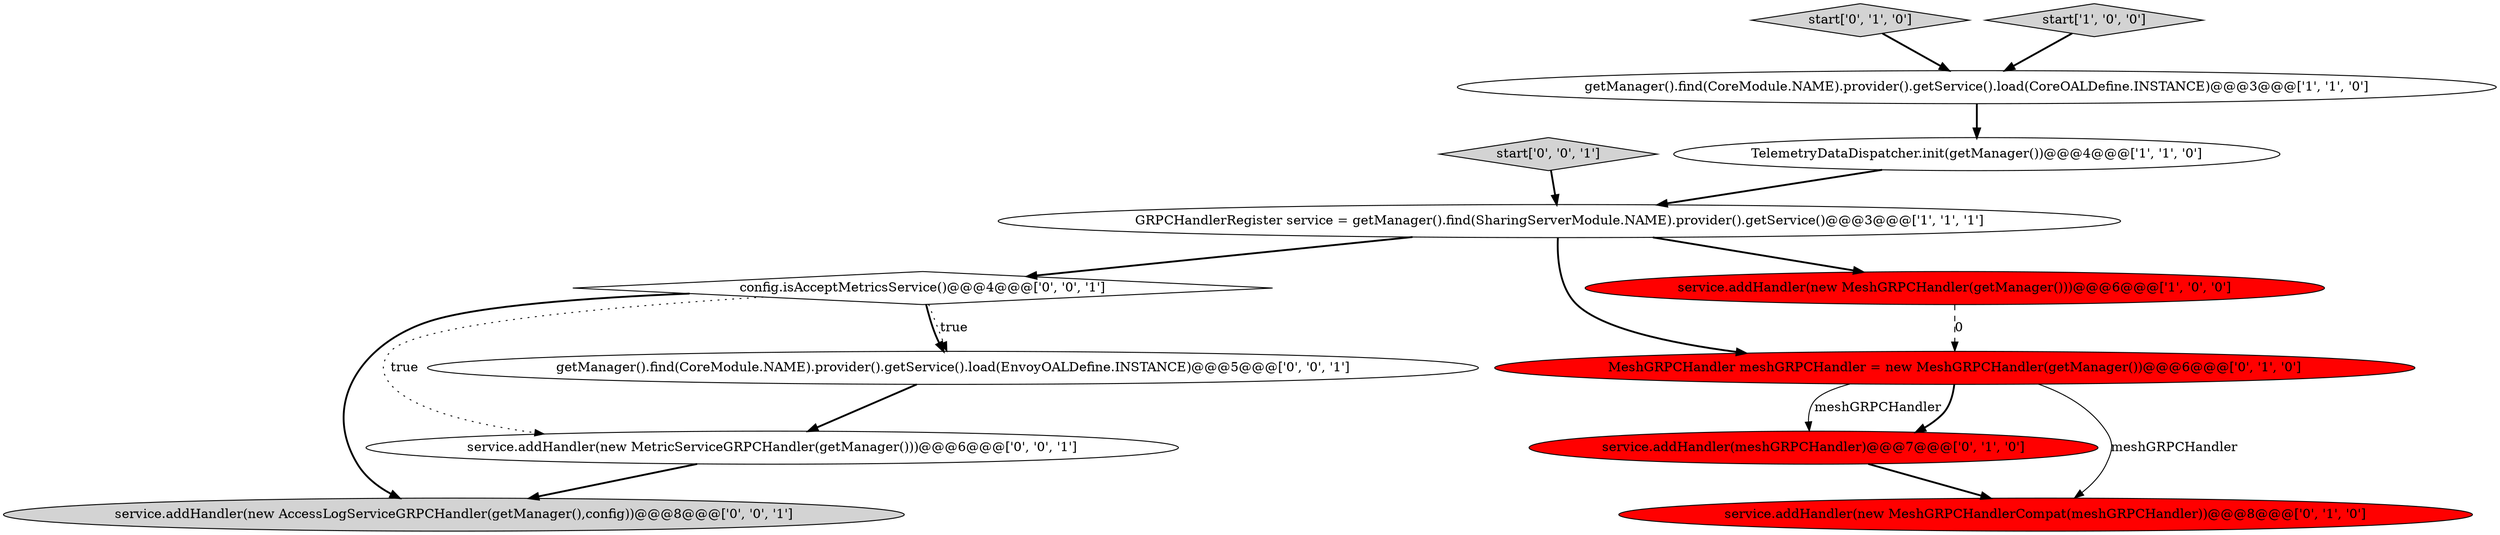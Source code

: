 digraph {
1 [style = filled, label = "GRPCHandlerRegister service = getManager().find(SharingServerModule.NAME).provider().getService()@@@3@@@['1', '1', '1']", fillcolor = white, shape = ellipse image = "AAA0AAABBB1BBB"];
6 [style = filled, label = "service.addHandler(meshGRPCHandler)@@@7@@@['0', '1', '0']", fillcolor = red, shape = ellipse image = "AAA1AAABBB2BBB"];
12 [style = filled, label = "config.isAcceptMetricsService()@@@4@@@['0', '0', '1']", fillcolor = white, shape = diamond image = "AAA0AAABBB3BBB"];
11 [style = filled, label = "service.addHandler(new AccessLogServiceGRPCHandler(getManager(),config))@@@8@@@['0', '0', '1']", fillcolor = lightgray, shape = ellipse image = "AAA0AAABBB3BBB"];
4 [style = filled, label = "getManager().find(CoreModule.NAME).provider().getService().load(CoreOALDefine.INSTANCE)@@@3@@@['1', '1', '0']", fillcolor = white, shape = ellipse image = "AAA0AAABBB1BBB"];
8 [style = filled, label = "service.addHandler(new MeshGRPCHandlerCompat(meshGRPCHandler))@@@8@@@['0', '1', '0']", fillcolor = red, shape = ellipse image = "AAA1AAABBB2BBB"];
9 [style = filled, label = "start['0', '0', '1']", fillcolor = lightgray, shape = diamond image = "AAA0AAABBB3BBB"];
7 [style = filled, label = "MeshGRPCHandler meshGRPCHandler = new MeshGRPCHandler(getManager())@@@6@@@['0', '1', '0']", fillcolor = red, shape = ellipse image = "AAA1AAABBB2BBB"];
10 [style = filled, label = "service.addHandler(new MetricServiceGRPCHandler(getManager()))@@@6@@@['0', '0', '1']", fillcolor = white, shape = ellipse image = "AAA0AAABBB3BBB"];
5 [style = filled, label = "start['0', '1', '0']", fillcolor = lightgray, shape = diamond image = "AAA0AAABBB2BBB"];
0 [style = filled, label = "start['1', '0', '0']", fillcolor = lightgray, shape = diamond image = "AAA0AAABBB1BBB"];
3 [style = filled, label = "TelemetryDataDispatcher.init(getManager())@@@4@@@['1', '1', '0']", fillcolor = white, shape = ellipse image = "AAA0AAABBB1BBB"];
2 [style = filled, label = "service.addHandler(new MeshGRPCHandler(getManager()))@@@6@@@['1', '0', '0']", fillcolor = red, shape = ellipse image = "AAA1AAABBB1BBB"];
13 [style = filled, label = "getManager().find(CoreModule.NAME).provider().getService().load(EnvoyOALDefine.INSTANCE)@@@5@@@['0', '0', '1']", fillcolor = white, shape = ellipse image = "AAA0AAABBB3BBB"];
7->6 [style = solid, label="meshGRPCHandler"];
6->8 [style = bold, label=""];
13->10 [style = bold, label=""];
12->13 [style = bold, label=""];
4->3 [style = bold, label=""];
1->2 [style = bold, label=""];
12->13 [style = dotted, label="true"];
10->11 [style = bold, label=""];
12->11 [style = bold, label=""];
9->1 [style = bold, label=""];
3->1 [style = bold, label=""];
12->10 [style = dotted, label="true"];
2->7 [style = dashed, label="0"];
0->4 [style = bold, label=""];
1->7 [style = bold, label=""];
5->4 [style = bold, label=""];
7->6 [style = bold, label=""];
7->8 [style = solid, label="meshGRPCHandler"];
1->12 [style = bold, label=""];
}
